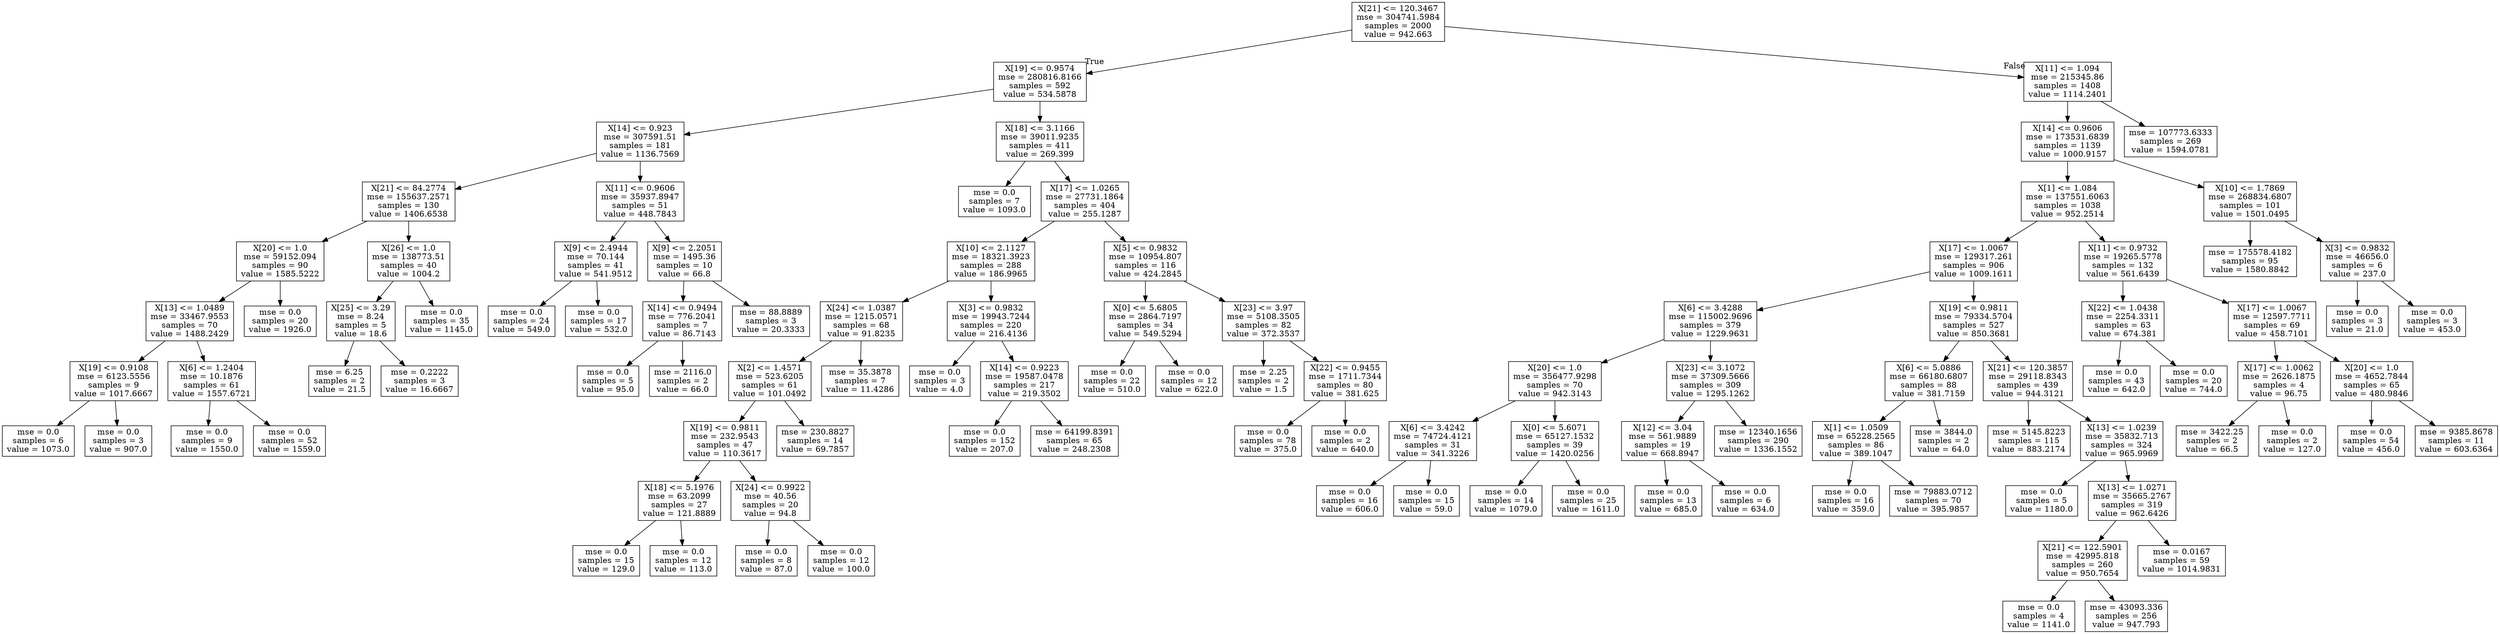digraph Tree {
node [shape=box] ;
0 [label="X[21] <= 120.3467\nmse = 304741.5984\nsamples = 2000\nvalue = 942.663"] ;
1 [label="X[19] <= 0.9574\nmse = 280816.8166\nsamples = 592\nvalue = 534.5878"] ;
0 -> 1 [labeldistance=2.5, labelangle=45, headlabel="True"] ;
2 [label="X[14] <= 0.923\nmse = 307591.51\nsamples = 181\nvalue = 1136.7569"] ;
1 -> 2 ;
3 [label="X[21] <= 84.2774\nmse = 155637.2571\nsamples = 130\nvalue = 1406.6538"] ;
2 -> 3 ;
4 [label="X[20] <= 1.0\nmse = 59152.094\nsamples = 90\nvalue = 1585.5222"] ;
3 -> 4 ;
5 [label="X[13] <= 1.0489\nmse = 33467.9553\nsamples = 70\nvalue = 1488.2429"] ;
4 -> 5 ;
6 [label="X[19] <= 0.9108\nmse = 6123.5556\nsamples = 9\nvalue = 1017.6667"] ;
5 -> 6 ;
7 [label="mse = 0.0\nsamples = 6\nvalue = 1073.0"] ;
6 -> 7 ;
8 [label="mse = 0.0\nsamples = 3\nvalue = 907.0"] ;
6 -> 8 ;
9 [label="X[6] <= 1.2404\nmse = 10.1876\nsamples = 61\nvalue = 1557.6721"] ;
5 -> 9 ;
10 [label="mse = 0.0\nsamples = 9\nvalue = 1550.0"] ;
9 -> 10 ;
11 [label="mse = 0.0\nsamples = 52\nvalue = 1559.0"] ;
9 -> 11 ;
12 [label="mse = 0.0\nsamples = 20\nvalue = 1926.0"] ;
4 -> 12 ;
13 [label="X[26] <= 1.0\nmse = 138773.51\nsamples = 40\nvalue = 1004.2"] ;
3 -> 13 ;
14 [label="X[25] <= 3.29\nmse = 8.24\nsamples = 5\nvalue = 18.6"] ;
13 -> 14 ;
15 [label="mse = 6.25\nsamples = 2\nvalue = 21.5"] ;
14 -> 15 ;
16 [label="mse = 0.2222\nsamples = 3\nvalue = 16.6667"] ;
14 -> 16 ;
17 [label="mse = 0.0\nsamples = 35\nvalue = 1145.0"] ;
13 -> 17 ;
18 [label="X[11] <= 0.9606\nmse = 35937.8947\nsamples = 51\nvalue = 448.7843"] ;
2 -> 18 ;
19 [label="X[9] <= 2.4944\nmse = 70.144\nsamples = 41\nvalue = 541.9512"] ;
18 -> 19 ;
20 [label="mse = 0.0\nsamples = 24\nvalue = 549.0"] ;
19 -> 20 ;
21 [label="mse = 0.0\nsamples = 17\nvalue = 532.0"] ;
19 -> 21 ;
22 [label="X[9] <= 2.2051\nmse = 1495.36\nsamples = 10\nvalue = 66.8"] ;
18 -> 22 ;
23 [label="X[14] <= 0.9494\nmse = 776.2041\nsamples = 7\nvalue = 86.7143"] ;
22 -> 23 ;
24 [label="mse = 0.0\nsamples = 5\nvalue = 95.0"] ;
23 -> 24 ;
25 [label="mse = 2116.0\nsamples = 2\nvalue = 66.0"] ;
23 -> 25 ;
26 [label="mse = 88.8889\nsamples = 3\nvalue = 20.3333"] ;
22 -> 26 ;
27 [label="X[18] <= 3.1166\nmse = 39011.9235\nsamples = 411\nvalue = 269.399"] ;
1 -> 27 ;
28 [label="mse = 0.0\nsamples = 7\nvalue = 1093.0"] ;
27 -> 28 ;
29 [label="X[17] <= 1.0265\nmse = 27731.1864\nsamples = 404\nvalue = 255.1287"] ;
27 -> 29 ;
30 [label="X[10] <= 2.1127\nmse = 18321.3923\nsamples = 288\nvalue = 186.9965"] ;
29 -> 30 ;
31 [label="X[24] <= 1.0387\nmse = 1215.0571\nsamples = 68\nvalue = 91.8235"] ;
30 -> 31 ;
32 [label="X[2] <= 1.4571\nmse = 523.6205\nsamples = 61\nvalue = 101.0492"] ;
31 -> 32 ;
33 [label="X[19] <= 0.9811\nmse = 232.9543\nsamples = 47\nvalue = 110.3617"] ;
32 -> 33 ;
34 [label="X[18] <= 5.1976\nmse = 63.2099\nsamples = 27\nvalue = 121.8889"] ;
33 -> 34 ;
35 [label="mse = 0.0\nsamples = 15\nvalue = 129.0"] ;
34 -> 35 ;
36 [label="mse = 0.0\nsamples = 12\nvalue = 113.0"] ;
34 -> 36 ;
37 [label="X[24] <= 0.9922\nmse = 40.56\nsamples = 20\nvalue = 94.8"] ;
33 -> 37 ;
38 [label="mse = 0.0\nsamples = 8\nvalue = 87.0"] ;
37 -> 38 ;
39 [label="mse = 0.0\nsamples = 12\nvalue = 100.0"] ;
37 -> 39 ;
40 [label="mse = 230.8827\nsamples = 14\nvalue = 69.7857"] ;
32 -> 40 ;
41 [label="mse = 35.3878\nsamples = 7\nvalue = 11.4286"] ;
31 -> 41 ;
42 [label="X[3] <= 0.9832\nmse = 19943.7244\nsamples = 220\nvalue = 216.4136"] ;
30 -> 42 ;
43 [label="mse = 0.0\nsamples = 3\nvalue = 4.0"] ;
42 -> 43 ;
44 [label="X[14] <= 0.9223\nmse = 19587.0478\nsamples = 217\nvalue = 219.3502"] ;
42 -> 44 ;
45 [label="mse = 0.0\nsamples = 152\nvalue = 207.0"] ;
44 -> 45 ;
46 [label="mse = 64199.8391\nsamples = 65\nvalue = 248.2308"] ;
44 -> 46 ;
47 [label="X[5] <= 0.9832\nmse = 10954.807\nsamples = 116\nvalue = 424.2845"] ;
29 -> 47 ;
48 [label="X[0] <= 5.6805\nmse = 2864.7197\nsamples = 34\nvalue = 549.5294"] ;
47 -> 48 ;
49 [label="mse = 0.0\nsamples = 22\nvalue = 510.0"] ;
48 -> 49 ;
50 [label="mse = 0.0\nsamples = 12\nvalue = 622.0"] ;
48 -> 50 ;
51 [label="X[23] <= 3.97\nmse = 5108.3505\nsamples = 82\nvalue = 372.3537"] ;
47 -> 51 ;
52 [label="mse = 2.25\nsamples = 2\nvalue = 1.5"] ;
51 -> 52 ;
53 [label="X[22] <= 0.9455\nmse = 1711.7344\nsamples = 80\nvalue = 381.625"] ;
51 -> 53 ;
54 [label="mse = 0.0\nsamples = 78\nvalue = 375.0"] ;
53 -> 54 ;
55 [label="mse = 0.0\nsamples = 2\nvalue = 640.0"] ;
53 -> 55 ;
56 [label="X[11] <= 1.094\nmse = 215345.86\nsamples = 1408\nvalue = 1114.2401"] ;
0 -> 56 [labeldistance=2.5, labelangle=-45, headlabel="False"] ;
57 [label="X[14] <= 0.9606\nmse = 173531.6839\nsamples = 1139\nvalue = 1000.9157"] ;
56 -> 57 ;
58 [label="X[1] <= 1.084\nmse = 137551.6063\nsamples = 1038\nvalue = 952.2514"] ;
57 -> 58 ;
59 [label="X[17] <= 1.0067\nmse = 129317.261\nsamples = 906\nvalue = 1009.1611"] ;
58 -> 59 ;
60 [label="X[6] <= 3.4288\nmse = 115002.9696\nsamples = 379\nvalue = 1229.9631"] ;
59 -> 60 ;
61 [label="X[20] <= 1.0\nmse = 356477.9298\nsamples = 70\nvalue = 942.3143"] ;
60 -> 61 ;
62 [label="X[6] <= 3.4242\nmse = 74724.4121\nsamples = 31\nvalue = 341.3226"] ;
61 -> 62 ;
63 [label="mse = 0.0\nsamples = 16\nvalue = 606.0"] ;
62 -> 63 ;
64 [label="mse = 0.0\nsamples = 15\nvalue = 59.0"] ;
62 -> 64 ;
65 [label="X[0] <= 5.6071\nmse = 65127.1532\nsamples = 39\nvalue = 1420.0256"] ;
61 -> 65 ;
66 [label="mse = 0.0\nsamples = 14\nvalue = 1079.0"] ;
65 -> 66 ;
67 [label="mse = 0.0\nsamples = 25\nvalue = 1611.0"] ;
65 -> 67 ;
68 [label="X[23] <= 3.1072\nmse = 37309.5666\nsamples = 309\nvalue = 1295.1262"] ;
60 -> 68 ;
69 [label="X[12] <= 3.04\nmse = 561.9889\nsamples = 19\nvalue = 668.8947"] ;
68 -> 69 ;
70 [label="mse = 0.0\nsamples = 13\nvalue = 685.0"] ;
69 -> 70 ;
71 [label="mse = 0.0\nsamples = 6\nvalue = 634.0"] ;
69 -> 71 ;
72 [label="mse = 12340.1656\nsamples = 290\nvalue = 1336.1552"] ;
68 -> 72 ;
73 [label="X[19] <= 0.9811\nmse = 79334.5704\nsamples = 527\nvalue = 850.3681"] ;
59 -> 73 ;
74 [label="X[6] <= 5.0886\nmse = 66180.6807\nsamples = 88\nvalue = 381.7159"] ;
73 -> 74 ;
75 [label="X[1] <= 1.0509\nmse = 65228.2565\nsamples = 86\nvalue = 389.1047"] ;
74 -> 75 ;
76 [label="mse = 0.0\nsamples = 16\nvalue = 359.0"] ;
75 -> 76 ;
77 [label="mse = 79883.0712\nsamples = 70\nvalue = 395.9857"] ;
75 -> 77 ;
78 [label="mse = 3844.0\nsamples = 2\nvalue = 64.0"] ;
74 -> 78 ;
79 [label="X[21] <= 120.3857\nmse = 29118.8343\nsamples = 439\nvalue = 944.3121"] ;
73 -> 79 ;
80 [label="mse = 5145.8223\nsamples = 115\nvalue = 883.2174"] ;
79 -> 80 ;
81 [label="X[13] <= 1.0239\nmse = 35832.713\nsamples = 324\nvalue = 965.9969"] ;
79 -> 81 ;
82 [label="mse = 0.0\nsamples = 5\nvalue = 1180.0"] ;
81 -> 82 ;
83 [label="X[13] <= 1.0271\nmse = 35665.2767\nsamples = 319\nvalue = 962.6426"] ;
81 -> 83 ;
84 [label="X[21] <= 122.5901\nmse = 42995.818\nsamples = 260\nvalue = 950.7654"] ;
83 -> 84 ;
85 [label="mse = 0.0\nsamples = 4\nvalue = 1141.0"] ;
84 -> 85 ;
86 [label="mse = 43093.336\nsamples = 256\nvalue = 947.793"] ;
84 -> 86 ;
87 [label="mse = 0.0167\nsamples = 59\nvalue = 1014.9831"] ;
83 -> 87 ;
88 [label="X[11] <= 0.9732\nmse = 19265.5778\nsamples = 132\nvalue = 561.6439"] ;
58 -> 88 ;
89 [label="X[22] <= 1.0438\nmse = 2254.3311\nsamples = 63\nvalue = 674.381"] ;
88 -> 89 ;
90 [label="mse = 0.0\nsamples = 43\nvalue = 642.0"] ;
89 -> 90 ;
91 [label="mse = 0.0\nsamples = 20\nvalue = 744.0"] ;
89 -> 91 ;
92 [label="X[17] <= 1.0067\nmse = 12597.7711\nsamples = 69\nvalue = 458.7101"] ;
88 -> 92 ;
93 [label="X[17] <= 1.0062\nmse = 2626.1875\nsamples = 4\nvalue = 96.75"] ;
92 -> 93 ;
94 [label="mse = 3422.25\nsamples = 2\nvalue = 66.5"] ;
93 -> 94 ;
95 [label="mse = 0.0\nsamples = 2\nvalue = 127.0"] ;
93 -> 95 ;
96 [label="X[20] <= 1.0\nmse = 4652.7844\nsamples = 65\nvalue = 480.9846"] ;
92 -> 96 ;
97 [label="mse = 0.0\nsamples = 54\nvalue = 456.0"] ;
96 -> 97 ;
98 [label="mse = 9385.8678\nsamples = 11\nvalue = 603.6364"] ;
96 -> 98 ;
99 [label="X[10] <= 1.7869\nmse = 268834.6807\nsamples = 101\nvalue = 1501.0495"] ;
57 -> 99 ;
100 [label="mse = 175578.4182\nsamples = 95\nvalue = 1580.8842"] ;
99 -> 100 ;
101 [label="X[3] <= 0.9832\nmse = 46656.0\nsamples = 6\nvalue = 237.0"] ;
99 -> 101 ;
102 [label="mse = 0.0\nsamples = 3\nvalue = 21.0"] ;
101 -> 102 ;
103 [label="mse = 0.0\nsamples = 3\nvalue = 453.0"] ;
101 -> 103 ;
104 [label="mse = 107773.6333\nsamples = 269\nvalue = 1594.0781"] ;
56 -> 104 ;
}